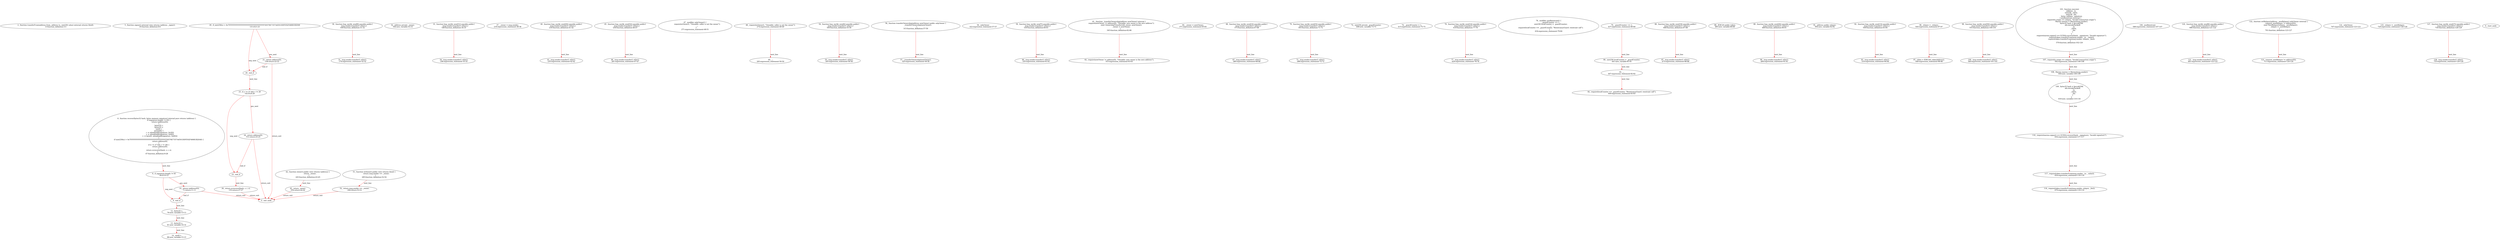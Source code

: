 digraph  {
13 [label="2_ function transferFrom(address from, address to, uint256 value) external returns (bool);\n13-function_definition-3-3", method="transferFrom(address from,address to,uint256 value)", type_label=function_definition];
35 [label="5_ function signer() external view returns (address _signer);\n35-function_definition-6-6", method="signer()", type_label=function_definition];
47 [label="8_ function recover(bytes32 hash, bytes memory signature) internal pure returns (address) {\n        if (signature.length != 65) {\n            return (address(0));\n        }\n        bytes32 r;\n        bytes32 s;\n        uint8 v;\n        assembly {\n            r := mload(add(signature, 0x20))\n            s := mload(add(signature, 0x40))\n            v := byte(0, mload(add(signature, 0x60)))\n        }\n        if (uint256(s) > 0x7FFFFFFFFFFFFFFFFFFFFFFFFFFFFFFF5D576E7357A4501DDFE92F46681B20A0) {\n            return address(0);\n        }\n        if (v != 27 && v != 28) {\n            return address(0);\n        }\n        return ecrecover(hash, v, r, s);\n    }\n47-function_definition-9-28", method="recover(bytes32 hash,bytes memory signature)", type_label=function_definition];
64 [label="9_ if_signature.length != 65\n64-if-10-12", method="recover(bytes32 hash,bytes memory signature)", type_label=if];
804 [label="9_ end_if", method="recover(bytes32 hash,bytes memory signature)", type_label=end_if];
71 [label="10_ return (address(0));\n71-return-11-11", method="recover(bytes32 hash,bytes memory signature)", type_label=return];
76 [label="12_ bytes32 r;\n76-new_variable-13-13", method="recover(bytes32 hash,bytes memory signature)", type_label=new_variable];
81 [label="13_ bytes32 s;\n81-new_variable-14-14", method="recover(bytes32 hash,bytes memory signature)", type_label=new_variable];
86 [label="14_ uint8 v;\n86-new_variable-15-15", method="recover(bytes32 hash,bytes memory signature)", type_label=new_variable];
131 [label="20_ if_uint256(s) > 0x7FFFFFFFFFFFFFFFFFFFFFFFFFFFFFFF5D576E7357A4501DDFE92F46681B20A0\n131-if-21-23", method="recover(bytes32 hash,bytes memory signature)", type_label=if];
871 [label="20_ end_if", method="recover(bytes32 hash,bytes memory signature)", type_label=end_if];
138 [label="21_ return address(0);\n138-return-22-22", method="recover(bytes32 hash,bytes memory signature)", type_label=return];
142 [label="23_ if_v != 27 && v != 28\n142-if-24-26", method="recover(bytes32 hash,bytes memory signature)", type_label=if];
882 [label="23_ end_if", method="recover(bytes32 hash,bytes memory signature)", type_label=end_if];
151 [label="24_ return address(0);\n151-return-25-25", method="recover(bytes32 hash,bytes memory signature)", type_label=return];
155 [label="26_ return ecrecover(hash, v, r, s);\n155-return-27-27", method="recover(bytes32 hash,bytes memory signature)", type_label=return];
169 [label="30_ function bug_unchk_send9() payable public{\n      msg.sender.transfer(1 ether);}\n169-function_definition-31-32", method="bug_unchk_send9()", type_label=function_definition];
174 [label="31_ msg.sender.transfer(1 ether);\n174-expression_statement-32-32", method="bug_unchk_send9()", type_label=expression_statement];
184 [label="32_ address private _owner;\n184-new_variable-33-33", method="", type_label=new_variable];
189 [label="33_ function bug_unchk_send31() payable public{\n      msg.sender.transfer(1 ether);}\n189-function_definition-34-35", method="bug_unchk_send31()", type_label=function_definition];
194 [label="34_ msg.sender.transfer(1 ether);\n194-expression_statement-35-35", method="bug_unchk_send31()", type_label=expression_statement];
216 [label="37_ _owner = msg.sender;\n216-expression_statement-38-38", method="", type_label=expression_statement];
230 [label="40_ function bug_unchk_send20() payable public{\n      msg.sender.transfer(1 ether);}\n230-function_definition-41-42", method="bug_unchk_send20()", type_label=function_definition];
235 [label="41_ msg.sender.transfer(1 ether);\n235-expression_statement-42-42", method="bug_unchk_send20()", type_label=expression_statement];
245 [label="42_ function owner() public view returns (address) {\n        return _owner;\n    }\n245-function_definition-43-45", method="owner()", type_label=function_definition];
254 [label="43_ return _owner;\n254-return-44-44", method="owner()", type_label=return];
256 [label="45_ function bug_unchk_send32() payable public{\n      msg.sender.transfer(1 ether);}\n256-function_definition-46-47", method="bug_unchk_send32()", type_label=function_definition];
261 [label="46_ msg.sender.transfer(1 ether);\n261-expression_statement-47-47", method="bug_unchk_send32()", type_label=expression_statement];
271 [label="47_ modifier onlyOwner() {\n        require(isOwner(), \"Ownable: caller is not the owner\");\n        _;\n    }\n271-expression_statement-48-51", method="", type_label=expression_statement];
274 [label="48_ require(isOwner(), \"Ownable: caller is not the owner\");\n274-expression_statement-49-49", method="", type_label=expression_statement];
283 [label="49_ _;\n283-expression_statement-50-50", method="", type_label=expression_statement];
285 [label="51_ function isOwner() public view returns (bool) {\n        return msg.sender == _owner;\n    }\n285-function_definition-52-54", method="isOwner()", type_label=function_definition];
294 [label="52_ return msg.sender == _owner;\n294-return-53-53", method="isOwner()", type_label=return];
300 [label="54_ function bug_unchk_send4() payable public{\n      msg.sender.transfer(1 ether);}\n300-function_definition-55-56", method="bug_unchk_send4()", type_label=function_definition];
305 [label="55_ msg.sender.transfer(1 ether);\n305-expression_statement-56-56", method="bug_unchk_send4()", type_label=expression_statement];
315 [label="56_ function transferOwnership(address newOwner) public onlyOwner {\n        _transferOwnership(newOwner);\n    }\n315-function_definition-57-59", method="transferOwnership(address newOwner)", type_label=function_definition];
322 [label="56_ onlyOwner\n322-expression_statement-57-57", method="transferOwnership(address newOwner)", type_label=expression_statement];
325 [label="57_ _transferOwnership(newOwner);\n325-expression_statement-58-58", method="transferOwnership(address newOwner)", type_label=expression_statement];
330 [label="59_ function bug_unchk_send7() payable public{\n      msg.sender.transfer(1 ether);}\n330-function_definition-60-61", method="bug_unchk_send7()", type_label=function_definition];
335 [label="60_ msg.sender.transfer(1 ether);\n335-expression_statement-61-61", method="bug_unchk_send7()", type_label=expression_statement];
345 [label="61_ function _transferOwnership(address newOwner) internal {\n        require(newOwner != address(0), \"Ownable: new owner is the zero address\");\n        emit OwnershipTransferred(_owner, newOwner);\n        _owner = newOwner;\n    }\n345-function_definition-62-66", method="_transferOwnership(address newOwner)", type_label=function_definition];
353 [label="62_ require(newOwner != address(0), \"Ownable: new owner is the zero address\");\n353-expression_statement-63-63", method="_transferOwnership(address newOwner)", type_label=expression_statement];
371 [label="64_ _owner = newOwner;\n371-expression_statement-65-65", method="_transferOwnership(address newOwner)", type_label=expression_statement];
375 [label="66_ function bug_unchk_send23() payable public{\n      msg.sender.transfer(1 ether);}\n375-function_definition-67-68", method="bug_unchk_send23()", type_label=function_definition];
380 [label="67_ msg.sender.transfer(1 ether);\n380-expression_statement-68-68", method="bug_unchk_send23()", type_label=expression_statement];
393 [label="70_ function bug_unchk_send25() payable public{\n      msg.sender.transfer(1 ether);}\n393-function_definition-71-72", method="bug_unchk_send25()", type_label=function_definition];
398 [label="71_ msg.sender.transfer(1 ether);\n398-expression_statement-72-72", method="bug_unchk_send25()", type_label=expression_statement];
408 [label="72_ uint256 private _guardCounter;\n408-new_variable-73-73", method="", type_label=new_variable];
415 [label="74_ _guardCounter = 1;\n415-expression_statement-75-75", method="", type_label=expression_statement];
419 [label="76_ function bug_unchk_send14() payable public{\n      msg.sender.transfer(1 ether);}\n419-function_definition-77-78", method="bug_unchk_send14()", type_label=function_definition];
424 [label="77_ msg.sender.transfer(1 ether);\n424-expression_statement-78-78", method="bug_unchk_send14()", type_label=expression_statement];
434 [label="78_ modifier nonReentrant() {\n        _guardCounter += 1;\n        uint256 localCounter = _guardCounter;\n        _;\n        require(localCounter == _guardCounter, \"ReentrancyGuard: reentrant call\");\n    }\n434-expression_statement-79-84", method="", type_label=expression_statement];
437 [label="79_ _guardCounter += 1;\n437-expression_statement-80-80", method="", type_label=expression_statement];
441 [label="80_ uint256 localCounter = _guardCounter;\n441-new_variable-81-81", method="", type_label=new_variable];
447 [label="81_ _;\n447-expression_statement-82-82", method="", type_label=expression_statement];
449 [label="82_ require(localCounter == _guardCounter, \"ReentrancyGuard: reentrant call\");\n449-expression_statement-83-83", method="", type_label=expression_statement];
468 [label="86_ function bug_unchk_send19() payable public{\n      msg.sender.transfer(1 ether);}\n468-function_definition-87-88", method="bug_unchk_send19()", type_label=function_definition];
473 [label="87_ msg.sender.transfer(1 ether);\n473-expression_statement-88-88", method="bug_unchk_send19()", type_label=expression_statement];
483 [label="88_ IERC20 public token;\n483-new_variable-89-89", method="", type_label=new_variable];
489 [label="89_ function bug_unchk_send26() payable public{\n      msg.sender.transfer(1 ether);}\n489-function_definition-90-91", method="bug_unchk_send26()", type_label=function_definition];
494 [label="90_ msg.sender.transfer(1 ether);\n494-expression_statement-91-91", method="bug_unchk_send26()", type_label=expression_statement];
504 [label="91_ address public relayer;\n504-new_variable-92-92", method="", type_label=new_variable];
509 [label="92_ function bug_unchk_send13() payable public{\n      msg.sender.transfer(1 ether);}\n509-function_definition-93-94", method="bug_unchk_send13()", type_label=function_definition];
514 [label="93_ msg.sender.transfer(1 ether);\n514-expression_statement-94-94", method="bug_unchk_send13()", type_label=expression_statement];
544 [label="96_ relayer = _relayer;\n544-expression_statement-97-97", method="", type_label=expression_statement];
548 [label="97_ token = IERC20(_tokenAddress);\n548-expression_statement-98-98", method="", type_label=expression_statement];
555 [label="99_ function bug_unchk_send30() payable public{\n      msg.sender.transfer(1 ether);}\n555-function_definition-100-101", method="bug_unchk_send30()", type_label=function_definition];
560 [label="100_ msg.sender.transfer(1 ether);\n560-expression_statement-101-101", method="bug_unchk_send30()", type_label=expression_statement];
570 [label="101_ function execute(\n        address _to, \n        uint256 _value, \n        uint256 _fee, \n        bytes calldata _signature\n    ) nonReentrant external {\n        require(tx.origin == relayer, \"Invalid transaction origin\");\n        Marmo marmo = Marmo(msg.sender);\n        bytes32 hash = keccak256(\n            abi.encodePacked(\n                _to,\n                _value,\n                _fee\n            )\n        );\n        require(marmo.signer() == ECDSA.recover(hash, _signature), \"Invalid signature\");\n        require(token.transferFrom(msg.sender, _to, _value));\n        require(token.transferFrom(msg.sender, relayer, _fee));\n    }\n570-function_definition-102-120", method="execute(address _to,uint256 _value,uint256 _fee,bytes calldata _signature)", type_label=function_definition];
588 [label="106_ nonReentrant\n588-expression_statement-107-107", method="execute(address _to,uint256 _value,uint256 _fee,bytes calldata _signature)", type_label=expression_statement];
592 [label="107_ require(tx.origin == relayer, \"Invalid transaction origin\");\n592-expression_statement-108-108", method="execute(address _to,uint256 _value,uint256 _fee,bytes calldata _signature)", type_label=expression_statement];
604 [label="108_ Marmo marmo = Marmo(msg.sender);\n604-new_variable-109-109", method="execute(address _to,uint256 _value,uint256 _fee,bytes calldata _signature)", type_label=new_variable];
616 [label="109_ bytes32 hash = keccak256(\n            abi.encodePacked(\n                _to,\n                _value,\n                _fee\n            )\n        );\n616-new_variable-110-116", method="execute(address _to,uint256 _value,uint256 _fee,bytes calldata _signature)", type_label=new_variable];
634 [label="116_ require(marmo.signer() == ECDSA.recover(hash, _signature), \"Invalid signature\");\n634-expression_statement-117-117", method="execute(address _to,uint256 _value,uint256 _fee,bytes calldata _signature)", type_label=expression_statement];
654 [label="117_ require(token.transferFrom(msg.sender, _to, _value));\n654-expression_statement-118-118", method="execute(address _to,uint256 _value,uint256 _fee,bytes calldata _signature)", type_label=expression_statement];
670 [label="118_ require(token.transferFrom(msg.sender, relayer, _fee));\n670-expression_statement-119-119", method="execute(address _to,uint256 _value,uint256 _fee,bytes calldata _signature)", type_label=expression_statement];
686 [label="120_ function bug_unchk_send8() payable public{\n      msg.sender.transfer(1 ether);}\n686-function_definition-121-122", method="bug_unchk_send8()", type_label=function_definition];
691 [label="121_ msg.sender.transfer(1 ether);\n691-expression_statement-122-122", method="bug_unchk_send8()", type_label=expression_statement];
701 [label="122_ function setRelayer(address _newRelayer) onlyOwner external {\n        require(_newRelayer != address(0));\n        emit NewRelayer(relayer, _newRelayer);\n        relayer = _newRelayer;\n    }\n701-function_definition-123-127", method="setRelayer(address _newRelayer)", type_label=function_definition];
707 [label="122_ onlyOwner\n707-expression_statement-123-123", method="setRelayer(address _newRelayer)", type_label=expression_statement];
711 [label="123_ require(_newRelayer != address(0));\n711-expression_statement-124-124", method="setRelayer(address _newRelayer)", type_label=expression_statement];
726 [label="125_ relayer = _newRelayer;\n726-expression_statement-126-126", method="setRelayer(address _newRelayer)", type_label=expression_statement];
730 [label="127_ function bug_unchk_send27() payable public{\n      msg.sender.transfer(1 ether);}\n730-function_definition-128-129", method="bug_unchk_send27()", type_label=function_definition];
735 [label="128_ msg.sender.transfer(1 ether);\n735-expression_statement-129-129", method="bug_unchk_send27()", type_label=expression_statement];
1 [label="0_ start_node", method="", type_label=start];
2 [label="0_ exit_node", method="", type_label=exit];
47 -> 64  [color=red, controlflow_type=next_line, edge_type=CFG_edge, key=0, label=next_line];
64 -> 71  [color=red, controlflow_type=pos_next, edge_type=CFG_edge, key=0, label=pos_next];
64 -> 804  [color=red, controlflow_type=neg_next, edge_type=CFG_edge, key=0, label=neg_next];
804 -> 76  [color=red, controlflow_type=next_line, edge_type=CFG_edge, key=0, label=next_line];
71 -> 804  [color=red, controlflow_type=end_if, edge_type=CFG_edge, key=0, label=end_if];
71 -> 2  [color=red, controlflow_type=return_exit, edge_type=CFG_edge, key=0, label=return_exit];
76 -> 81  [color=red, controlflow_type=next_line, edge_type=CFG_edge, key=0, label=next_line];
81 -> 86  [color=red, controlflow_type=next_line, edge_type=CFG_edge, key=0, label=next_line];
131 -> 138  [color=red, controlflow_type=pos_next, edge_type=CFG_edge, key=0, label=pos_next];
131 -> 871  [color=red, controlflow_type=neg_next, edge_type=CFG_edge, key=0, label=neg_next];
871 -> 142  [color=red, controlflow_type=next_line, edge_type=CFG_edge, key=0, label=next_line];
138 -> 871  [color=red, controlflow_type=end_if, edge_type=CFG_edge, key=0, label=end_if];
138 -> 2  [color=red, controlflow_type=return_exit, edge_type=CFG_edge, key=0, label=return_exit];
142 -> 151  [color=red, controlflow_type=pos_next, edge_type=CFG_edge, key=0, label=pos_next];
142 -> 882  [color=red, controlflow_type=neg_next, edge_type=CFG_edge, key=0, label=neg_next];
882 -> 155  [color=red, controlflow_type=next_line, edge_type=CFG_edge, key=0, label=next_line];
151 -> 882  [color=red, controlflow_type=end_if, edge_type=CFG_edge, key=0, label=end_if];
151 -> 2  [color=red, controlflow_type=return_exit, edge_type=CFG_edge, key=0, label=return_exit];
155 -> 2  [color=red, controlflow_type=return_exit, edge_type=CFG_edge, key=0, label=return_exit];
169 -> 174  [color=red, controlflow_type=next_line, edge_type=CFG_edge, key=0, label=next_line];
189 -> 194  [color=red, controlflow_type=next_line, edge_type=CFG_edge, key=0, label=next_line];
230 -> 235  [color=red, controlflow_type=next_line, edge_type=CFG_edge, key=0, label=next_line];
245 -> 254  [color=red, controlflow_type=next_line, edge_type=CFG_edge, key=0, label=next_line];
254 -> 2  [color=red, controlflow_type=return_exit, edge_type=CFG_edge, key=0, label=return_exit];
256 -> 261  [color=red, controlflow_type=next_line, edge_type=CFG_edge, key=0, label=next_line];
274 -> 283  [color=red, controlflow_type=next_line, edge_type=CFG_edge, key=0, label=next_line];
285 -> 294  [color=red, controlflow_type=next_line, edge_type=CFG_edge, key=0, label=next_line];
294 -> 2  [color=red, controlflow_type=return_exit, edge_type=CFG_edge, key=0, label=return_exit];
300 -> 305  [color=red, controlflow_type=next_line, edge_type=CFG_edge, key=0, label=next_line];
315 -> 325  [color=red, controlflow_type=next_line, edge_type=CFG_edge, key=0, label=next_line];
330 -> 335  [color=red, controlflow_type=next_line, edge_type=CFG_edge, key=0, label=next_line];
345 -> 353  [color=red, controlflow_type=next_line, edge_type=CFG_edge, key=0, label=next_line];
375 -> 380  [color=red, controlflow_type=next_line, edge_type=CFG_edge, key=0, label=next_line];
393 -> 398  [color=red, controlflow_type=next_line, edge_type=CFG_edge, key=0, label=next_line];
419 -> 424  [color=red, controlflow_type=next_line, edge_type=CFG_edge, key=0, label=next_line];
437 -> 441  [color=red, controlflow_type=next_line, edge_type=CFG_edge, key=0, label=next_line];
441 -> 447  [color=red, controlflow_type=next_line, edge_type=CFG_edge, key=0, label=next_line];
447 -> 449  [color=red, controlflow_type=next_line, edge_type=CFG_edge, key=0, label=next_line];
468 -> 473  [color=red, controlflow_type=next_line, edge_type=CFG_edge, key=0, label=next_line];
489 -> 494  [color=red, controlflow_type=next_line, edge_type=CFG_edge, key=0, label=next_line];
509 -> 514  [color=red, controlflow_type=next_line, edge_type=CFG_edge, key=0, label=next_line];
544 -> 548  [color=red, controlflow_type=next_line, edge_type=CFG_edge, key=0, label=next_line];
555 -> 560  [color=red, controlflow_type=next_line, edge_type=CFG_edge, key=0, label=next_line];
570 -> 592  [color=red, controlflow_type=next_line, edge_type=CFG_edge, key=0, label=next_line];
592 -> 604  [color=red, controlflow_type=next_line, edge_type=CFG_edge, key=0, label=next_line];
604 -> 616  [color=red, controlflow_type=next_line, edge_type=CFG_edge, key=0, label=next_line];
616 -> 634  [color=red, controlflow_type=next_line, edge_type=CFG_edge, key=0, label=next_line];
634 -> 654  [color=red, controlflow_type=next_line, edge_type=CFG_edge, key=0, label=next_line];
654 -> 670  [color=red, controlflow_type=next_line, edge_type=CFG_edge, key=0, label=next_line];
686 -> 691  [color=red, controlflow_type=next_line, edge_type=CFG_edge, key=0, label=next_line];
701 -> 711  [color=red, controlflow_type=next_line, edge_type=CFG_edge, key=0, label=next_line];
730 -> 735  [color=red, controlflow_type=next_line, edge_type=CFG_edge, key=0, label=next_line];
}
